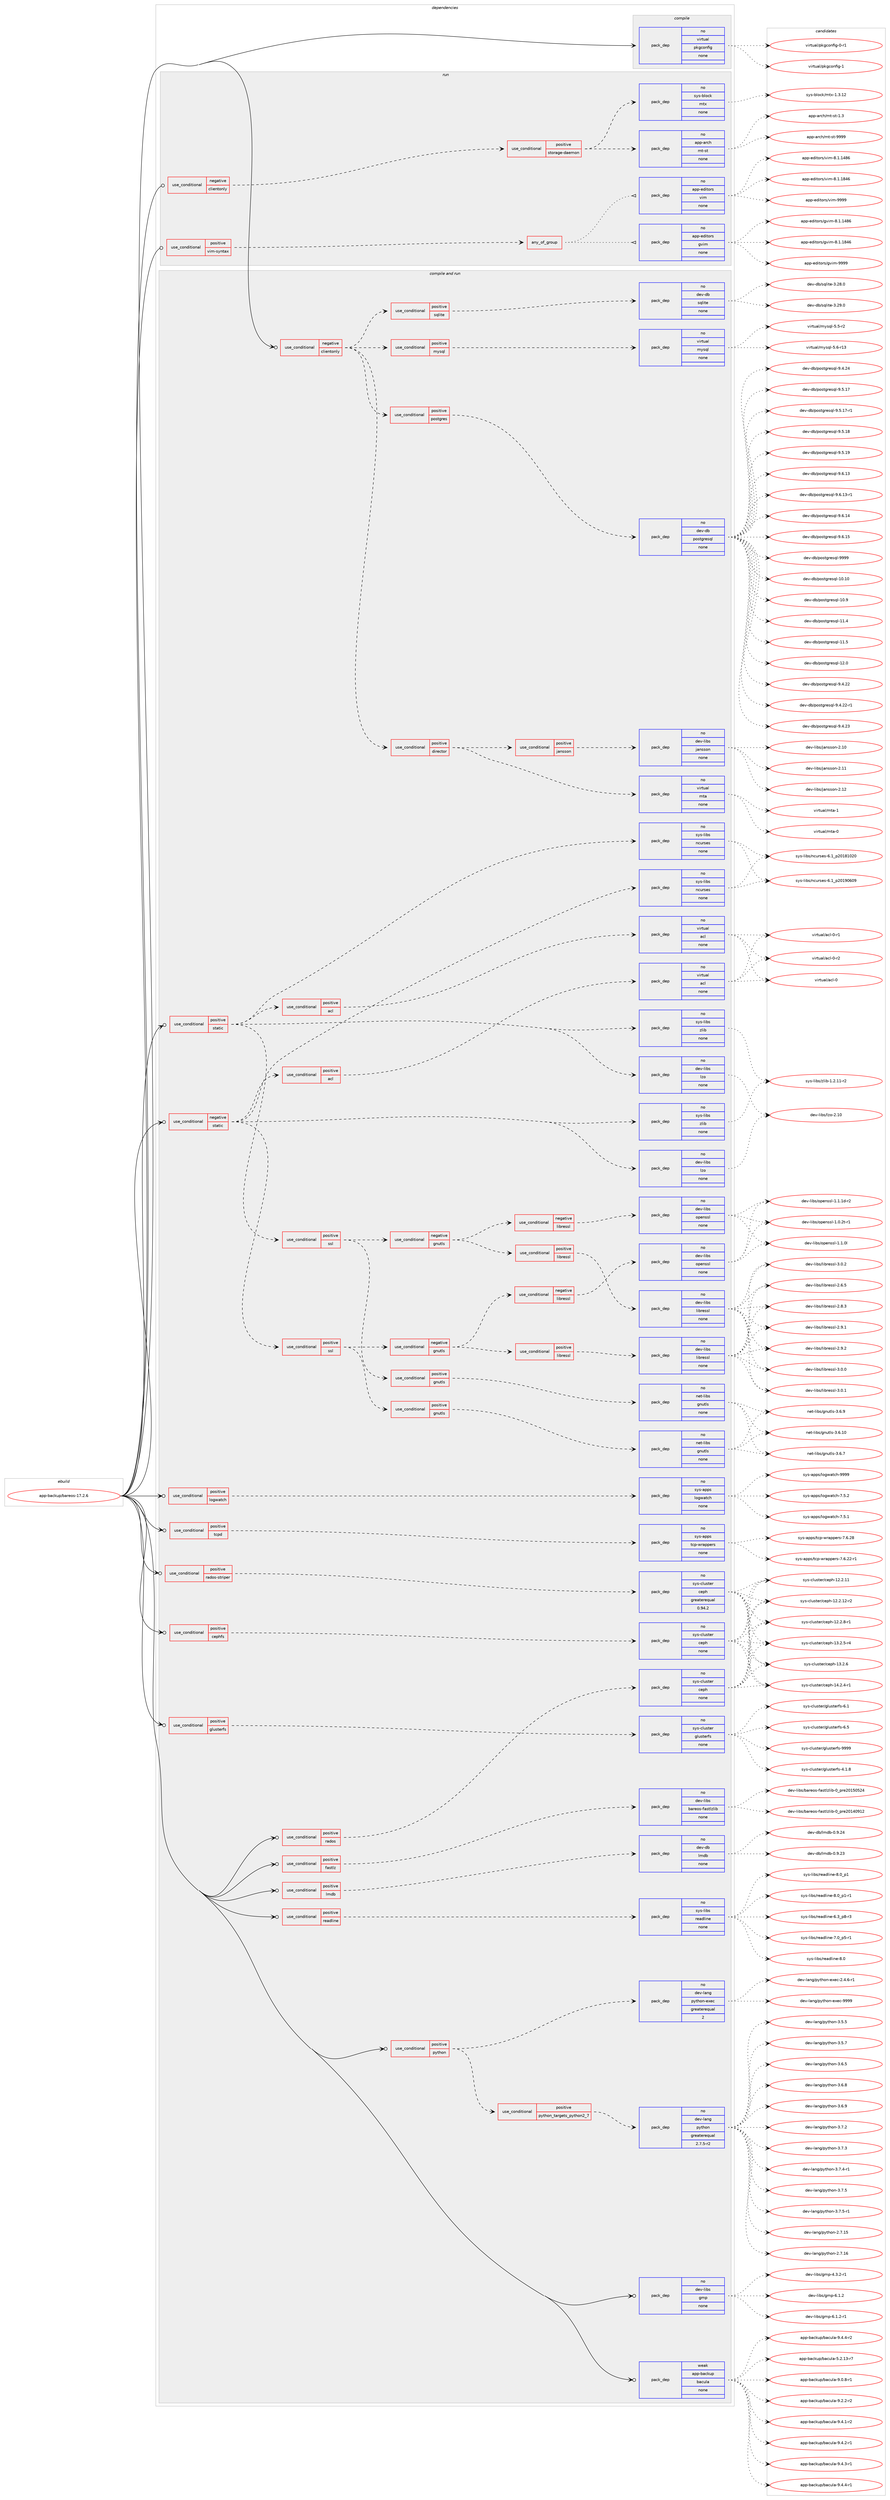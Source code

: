 digraph prolog {

# *************
# Graph options
# *************

newrank=true;
concentrate=true;
compound=true;
graph [rankdir=LR,fontname=Helvetica,fontsize=10,ranksep=1.5];#, ranksep=2.5, nodesep=0.2];
edge  [arrowhead=vee];
node  [fontname=Helvetica,fontsize=10];

# **********
# The ebuild
# **********

subgraph cluster_leftcol {
color=gray;
rank=same;
label=<<i>ebuild</i>>;
id [label="app-backup/bareos-17.2.6", color=red, width=4, href="../app-backup/bareos-17.2.6.svg"];
}

# ****************
# The dependencies
# ****************

subgraph cluster_midcol {
color=gray;
label=<<i>dependencies</i>>;
subgraph cluster_compile {
fillcolor="#eeeeee";
style=filled;
label=<<i>compile</i>>;
subgraph pack352432 {
dependency474202 [label=<<TABLE BORDER="0" CELLBORDER="1" CELLSPACING="0" CELLPADDING="4" WIDTH="220"><TR><TD ROWSPAN="6" CELLPADDING="30">pack_dep</TD></TR><TR><TD WIDTH="110">no</TD></TR><TR><TD>virtual</TD></TR><TR><TD>pkgconfig</TD></TR><TR><TD>none</TD></TR><TR><TD></TD></TR></TABLE>>, shape=none, color=blue];
}
id:e -> dependency474202:w [weight=20,style="solid",arrowhead="vee"];
}
subgraph cluster_compileandrun {
fillcolor="#eeeeee";
style=filled;
label=<<i>compile and run</i>>;
subgraph cond113150 {
dependency474203 [label=<<TABLE BORDER="0" CELLBORDER="1" CELLSPACING="0" CELLPADDING="4"><TR><TD ROWSPAN="3" CELLPADDING="10">use_conditional</TD></TR><TR><TD>negative</TD></TR><TR><TD>clientonly</TD></TR></TABLE>>, shape=none, color=red];
subgraph cond113151 {
dependency474204 [label=<<TABLE BORDER="0" CELLBORDER="1" CELLSPACING="0" CELLPADDING="4"><TR><TD ROWSPAN="3" CELLPADDING="10">use_conditional</TD></TR><TR><TD>positive</TD></TR><TR><TD>postgres</TD></TR></TABLE>>, shape=none, color=red];
subgraph pack352433 {
dependency474205 [label=<<TABLE BORDER="0" CELLBORDER="1" CELLSPACING="0" CELLPADDING="4" WIDTH="220"><TR><TD ROWSPAN="6" CELLPADDING="30">pack_dep</TD></TR><TR><TD WIDTH="110">no</TD></TR><TR><TD>dev-db</TD></TR><TR><TD>postgresql</TD></TR><TR><TD>none</TD></TR><TR><TD></TD></TR></TABLE>>, shape=none, color=blue];
}
dependency474204:e -> dependency474205:w [weight=20,style="dashed",arrowhead="vee"];
}
dependency474203:e -> dependency474204:w [weight=20,style="dashed",arrowhead="vee"];
subgraph cond113152 {
dependency474206 [label=<<TABLE BORDER="0" CELLBORDER="1" CELLSPACING="0" CELLPADDING="4"><TR><TD ROWSPAN="3" CELLPADDING="10">use_conditional</TD></TR><TR><TD>positive</TD></TR><TR><TD>mysql</TD></TR></TABLE>>, shape=none, color=red];
subgraph pack352434 {
dependency474207 [label=<<TABLE BORDER="0" CELLBORDER="1" CELLSPACING="0" CELLPADDING="4" WIDTH="220"><TR><TD ROWSPAN="6" CELLPADDING="30">pack_dep</TD></TR><TR><TD WIDTH="110">no</TD></TR><TR><TD>virtual</TD></TR><TR><TD>mysql</TD></TR><TR><TD>none</TD></TR><TR><TD></TD></TR></TABLE>>, shape=none, color=blue];
}
dependency474206:e -> dependency474207:w [weight=20,style="dashed",arrowhead="vee"];
}
dependency474203:e -> dependency474206:w [weight=20,style="dashed",arrowhead="vee"];
subgraph cond113153 {
dependency474208 [label=<<TABLE BORDER="0" CELLBORDER="1" CELLSPACING="0" CELLPADDING="4"><TR><TD ROWSPAN="3" CELLPADDING="10">use_conditional</TD></TR><TR><TD>positive</TD></TR><TR><TD>sqlite</TD></TR></TABLE>>, shape=none, color=red];
subgraph pack352435 {
dependency474209 [label=<<TABLE BORDER="0" CELLBORDER="1" CELLSPACING="0" CELLPADDING="4" WIDTH="220"><TR><TD ROWSPAN="6" CELLPADDING="30">pack_dep</TD></TR><TR><TD WIDTH="110">no</TD></TR><TR><TD>dev-db</TD></TR><TR><TD>sqlite</TD></TR><TR><TD>none</TD></TR><TR><TD></TD></TR></TABLE>>, shape=none, color=blue];
}
dependency474208:e -> dependency474209:w [weight=20,style="dashed",arrowhead="vee"];
}
dependency474203:e -> dependency474208:w [weight=20,style="dashed",arrowhead="vee"];
subgraph cond113154 {
dependency474210 [label=<<TABLE BORDER="0" CELLBORDER="1" CELLSPACING="0" CELLPADDING="4"><TR><TD ROWSPAN="3" CELLPADDING="10">use_conditional</TD></TR><TR><TD>positive</TD></TR><TR><TD>director</TD></TR></TABLE>>, shape=none, color=red];
subgraph pack352436 {
dependency474211 [label=<<TABLE BORDER="0" CELLBORDER="1" CELLSPACING="0" CELLPADDING="4" WIDTH="220"><TR><TD ROWSPAN="6" CELLPADDING="30">pack_dep</TD></TR><TR><TD WIDTH="110">no</TD></TR><TR><TD>virtual</TD></TR><TR><TD>mta</TD></TR><TR><TD>none</TD></TR><TR><TD></TD></TR></TABLE>>, shape=none, color=blue];
}
dependency474210:e -> dependency474211:w [weight=20,style="dashed",arrowhead="vee"];
subgraph cond113155 {
dependency474212 [label=<<TABLE BORDER="0" CELLBORDER="1" CELLSPACING="0" CELLPADDING="4"><TR><TD ROWSPAN="3" CELLPADDING="10">use_conditional</TD></TR><TR><TD>positive</TD></TR><TR><TD>jansson</TD></TR></TABLE>>, shape=none, color=red];
subgraph pack352437 {
dependency474213 [label=<<TABLE BORDER="0" CELLBORDER="1" CELLSPACING="0" CELLPADDING="4" WIDTH="220"><TR><TD ROWSPAN="6" CELLPADDING="30">pack_dep</TD></TR><TR><TD WIDTH="110">no</TD></TR><TR><TD>dev-libs</TD></TR><TR><TD>jansson</TD></TR><TR><TD>none</TD></TR><TR><TD></TD></TR></TABLE>>, shape=none, color=blue];
}
dependency474212:e -> dependency474213:w [weight=20,style="dashed",arrowhead="vee"];
}
dependency474210:e -> dependency474212:w [weight=20,style="dashed",arrowhead="vee"];
}
dependency474203:e -> dependency474210:w [weight=20,style="dashed",arrowhead="vee"];
}
id:e -> dependency474203:w [weight=20,style="solid",arrowhead="odotvee"];
subgraph cond113156 {
dependency474214 [label=<<TABLE BORDER="0" CELLBORDER="1" CELLSPACING="0" CELLPADDING="4"><TR><TD ROWSPAN="3" CELLPADDING="10">use_conditional</TD></TR><TR><TD>negative</TD></TR><TR><TD>static</TD></TR></TABLE>>, shape=none, color=red];
subgraph cond113157 {
dependency474215 [label=<<TABLE BORDER="0" CELLBORDER="1" CELLSPACING="0" CELLPADDING="4"><TR><TD ROWSPAN="3" CELLPADDING="10">use_conditional</TD></TR><TR><TD>positive</TD></TR><TR><TD>acl</TD></TR></TABLE>>, shape=none, color=red];
subgraph pack352438 {
dependency474216 [label=<<TABLE BORDER="0" CELLBORDER="1" CELLSPACING="0" CELLPADDING="4" WIDTH="220"><TR><TD ROWSPAN="6" CELLPADDING="30">pack_dep</TD></TR><TR><TD WIDTH="110">no</TD></TR><TR><TD>virtual</TD></TR><TR><TD>acl</TD></TR><TR><TD>none</TD></TR><TR><TD></TD></TR></TABLE>>, shape=none, color=blue];
}
dependency474215:e -> dependency474216:w [weight=20,style="dashed",arrowhead="vee"];
}
dependency474214:e -> dependency474215:w [weight=20,style="dashed",arrowhead="vee"];
subgraph pack352439 {
dependency474217 [label=<<TABLE BORDER="0" CELLBORDER="1" CELLSPACING="0" CELLPADDING="4" WIDTH="220"><TR><TD ROWSPAN="6" CELLPADDING="30">pack_dep</TD></TR><TR><TD WIDTH="110">no</TD></TR><TR><TD>dev-libs</TD></TR><TR><TD>lzo</TD></TR><TR><TD>none</TD></TR><TR><TD></TD></TR></TABLE>>, shape=none, color=blue];
}
dependency474214:e -> dependency474217:w [weight=20,style="dashed",arrowhead="vee"];
subgraph cond113158 {
dependency474218 [label=<<TABLE BORDER="0" CELLBORDER="1" CELLSPACING="0" CELLPADDING="4"><TR><TD ROWSPAN="3" CELLPADDING="10">use_conditional</TD></TR><TR><TD>positive</TD></TR><TR><TD>ssl</TD></TR></TABLE>>, shape=none, color=red];
subgraph cond113159 {
dependency474219 [label=<<TABLE BORDER="0" CELLBORDER="1" CELLSPACING="0" CELLPADDING="4"><TR><TD ROWSPAN="3" CELLPADDING="10">use_conditional</TD></TR><TR><TD>negative</TD></TR><TR><TD>gnutls</TD></TR></TABLE>>, shape=none, color=red];
subgraph cond113160 {
dependency474220 [label=<<TABLE BORDER="0" CELLBORDER="1" CELLSPACING="0" CELLPADDING="4"><TR><TD ROWSPAN="3" CELLPADDING="10">use_conditional</TD></TR><TR><TD>negative</TD></TR><TR><TD>libressl</TD></TR></TABLE>>, shape=none, color=red];
subgraph pack352440 {
dependency474221 [label=<<TABLE BORDER="0" CELLBORDER="1" CELLSPACING="0" CELLPADDING="4" WIDTH="220"><TR><TD ROWSPAN="6" CELLPADDING="30">pack_dep</TD></TR><TR><TD WIDTH="110">no</TD></TR><TR><TD>dev-libs</TD></TR><TR><TD>openssl</TD></TR><TR><TD>none</TD></TR><TR><TD></TD></TR></TABLE>>, shape=none, color=blue];
}
dependency474220:e -> dependency474221:w [weight=20,style="dashed",arrowhead="vee"];
}
dependency474219:e -> dependency474220:w [weight=20,style="dashed",arrowhead="vee"];
subgraph cond113161 {
dependency474222 [label=<<TABLE BORDER="0" CELLBORDER="1" CELLSPACING="0" CELLPADDING="4"><TR><TD ROWSPAN="3" CELLPADDING="10">use_conditional</TD></TR><TR><TD>positive</TD></TR><TR><TD>libressl</TD></TR></TABLE>>, shape=none, color=red];
subgraph pack352441 {
dependency474223 [label=<<TABLE BORDER="0" CELLBORDER="1" CELLSPACING="0" CELLPADDING="4" WIDTH="220"><TR><TD ROWSPAN="6" CELLPADDING="30">pack_dep</TD></TR><TR><TD WIDTH="110">no</TD></TR><TR><TD>dev-libs</TD></TR><TR><TD>libressl</TD></TR><TR><TD>none</TD></TR><TR><TD></TD></TR></TABLE>>, shape=none, color=blue];
}
dependency474222:e -> dependency474223:w [weight=20,style="dashed",arrowhead="vee"];
}
dependency474219:e -> dependency474222:w [weight=20,style="dashed",arrowhead="vee"];
}
dependency474218:e -> dependency474219:w [weight=20,style="dashed",arrowhead="vee"];
subgraph cond113162 {
dependency474224 [label=<<TABLE BORDER="0" CELLBORDER="1" CELLSPACING="0" CELLPADDING="4"><TR><TD ROWSPAN="3" CELLPADDING="10">use_conditional</TD></TR><TR><TD>positive</TD></TR><TR><TD>gnutls</TD></TR></TABLE>>, shape=none, color=red];
subgraph pack352442 {
dependency474225 [label=<<TABLE BORDER="0" CELLBORDER="1" CELLSPACING="0" CELLPADDING="4" WIDTH="220"><TR><TD ROWSPAN="6" CELLPADDING="30">pack_dep</TD></TR><TR><TD WIDTH="110">no</TD></TR><TR><TD>net-libs</TD></TR><TR><TD>gnutls</TD></TR><TR><TD>none</TD></TR><TR><TD></TD></TR></TABLE>>, shape=none, color=blue];
}
dependency474224:e -> dependency474225:w [weight=20,style="dashed",arrowhead="vee"];
}
dependency474218:e -> dependency474224:w [weight=20,style="dashed",arrowhead="vee"];
}
dependency474214:e -> dependency474218:w [weight=20,style="dashed",arrowhead="vee"];
subgraph pack352443 {
dependency474226 [label=<<TABLE BORDER="0" CELLBORDER="1" CELLSPACING="0" CELLPADDING="4" WIDTH="220"><TR><TD ROWSPAN="6" CELLPADDING="30">pack_dep</TD></TR><TR><TD WIDTH="110">no</TD></TR><TR><TD>sys-libs</TD></TR><TR><TD>ncurses</TD></TR><TR><TD>none</TD></TR><TR><TD></TD></TR></TABLE>>, shape=none, color=blue];
}
dependency474214:e -> dependency474226:w [weight=20,style="dashed",arrowhead="vee"];
subgraph pack352444 {
dependency474227 [label=<<TABLE BORDER="0" CELLBORDER="1" CELLSPACING="0" CELLPADDING="4" WIDTH="220"><TR><TD ROWSPAN="6" CELLPADDING="30">pack_dep</TD></TR><TR><TD WIDTH="110">no</TD></TR><TR><TD>sys-libs</TD></TR><TR><TD>zlib</TD></TR><TR><TD>none</TD></TR><TR><TD></TD></TR></TABLE>>, shape=none, color=blue];
}
dependency474214:e -> dependency474227:w [weight=20,style="dashed",arrowhead="vee"];
}
id:e -> dependency474214:w [weight=20,style="solid",arrowhead="odotvee"];
subgraph cond113163 {
dependency474228 [label=<<TABLE BORDER="0" CELLBORDER="1" CELLSPACING="0" CELLPADDING="4"><TR><TD ROWSPAN="3" CELLPADDING="10">use_conditional</TD></TR><TR><TD>positive</TD></TR><TR><TD>cephfs</TD></TR></TABLE>>, shape=none, color=red];
subgraph pack352445 {
dependency474229 [label=<<TABLE BORDER="0" CELLBORDER="1" CELLSPACING="0" CELLPADDING="4" WIDTH="220"><TR><TD ROWSPAN="6" CELLPADDING="30">pack_dep</TD></TR><TR><TD WIDTH="110">no</TD></TR><TR><TD>sys-cluster</TD></TR><TR><TD>ceph</TD></TR><TR><TD>none</TD></TR><TR><TD></TD></TR></TABLE>>, shape=none, color=blue];
}
dependency474228:e -> dependency474229:w [weight=20,style="dashed",arrowhead="vee"];
}
id:e -> dependency474228:w [weight=20,style="solid",arrowhead="odotvee"];
subgraph cond113164 {
dependency474230 [label=<<TABLE BORDER="0" CELLBORDER="1" CELLSPACING="0" CELLPADDING="4"><TR><TD ROWSPAN="3" CELLPADDING="10">use_conditional</TD></TR><TR><TD>positive</TD></TR><TR><TD>fastlz</TD></TR></TABLE>>, shape=none, color=red];
subgraph pack352446 {
dependency474231 [label=<<TABLE BORDER="0" CELLBORDER="1" CELLSPACING="0" CELLPADDING="4" WIDTH="220"><TR><TD ROWSPAN="6" CELLPADDING="30">pack_dep</TD></TR><TR><TD WIDTH="110">no</TD></TR><TR><TD>dev-libs</TD></TR><TR><TD>bareos-fastlzlib</TD></TR><TR><TD>none</TD></TR><TR><TD></TD></TR></TABLE>>, shape=none, color=blue];
}
dependency474230:e -> dependency474231:w [weight=20,style="dashed",arrowhead="vee"];
}
id:e -> dependency474230:w [weight=20,style="solid",arrowhead="odotvee"];
subgraph cond113165 {
dependency474232 [label=<<TABLE BORDER="0" CELLBORDER="1" CELLSPACING="0" CELLPADDING="4"><TR><TD ROWSPAN="3" CELLPADDING="10">use_conditional</TD></TR><TR><TD>positive</TD></TR><TR><TD>glusterfs</TD></TR></TABLE>>, shape=none, color=red];
subgraph pack352447 {
dependency474233 [label=<<TABLE BORDER="0" CELLBORDER="1" CELLSPACING="0" CELLPADDING="4" WIDTH="220"><TR><TD ROWSPAN="6" CELLPADDING="30">pack_dep</TD></TR><TR><TD WIDTH="110">no</TD></TR><TR><TD>sys-cluster</TD></TR><TR><TD>glusterfs</TD></TR><TR><TD>none</TD></TR><TR><TD></TD></TR></TABLE>>, shape=none, color=blue];
}
dependency474232:e -> dependency474233:w [weight=20,style="dashed",arrowhead="vee"];
}
id:e -> dependency474232:w [weight=20,style="solid",arrowhead="odotvee"];
subgraph cond113166 {
dependency474234 [label=<<TABLE BORDER="0" CELLBORDER="1" CELLSPACING="0" CELLPADDING="4"><TR><TD ROWSPAN="3" CELLPADDING="10">use_conditional</TD></TR><TR><TD>positive</TD></TR><TR><TD>lmdb</TD></TR></TABLE>>, shape=none, color=red];
subgraph pack352448 {
dependency474235 [label=<<TABLE BORDER="0" CELLBORDER="1" CELLSPACING="0" CELLPADDING="4" WIDTH="220"><TR><TD ROWSPAN="6" CELLPADDING="30">pack_dep</TD></TR><TR><TD WIDTH="110">no</TD></TR><TR><TD>dev-db</TD></TR><TR><TD>lmdb</TD></TR><TR><TD>none</TD></TR><TR><TD></TD></TR></TABLE>>, shape=none, color=blue];
}
dependency474234:e -> dependency474235:w [weight=20,style="dashed",arrowhead="vee"];
}
id:e -> dependency474234:w [weight=20,style="solid",arrowhead="odotvee"];
subgraph cond113167 {
dependency474236 [label=<<TABLE BORDER="0" CELLBORDER="1" CELLSPACING="0" CELLPADDING="4"><TR><TD ROWSPAN="3" CELLPADDING="10">use_conditional</TD></TR><TR><TD>positive</TD></TR><TR><TD>logwatch</TD></TR></TABLE>>, shape=none, color=red];
subgraph pack352449 {
dependency474237 [label=<<TABLE BORDER="0" CELLBORDER="1" CELLSPACING="0" CELLPADDING="4" WIDTH="220"><TR><TD ROWSPAN="6" CELLPADDING="30">pack_dep</TD></TR><TR><TD WIDTH="110">no</TD></TR><TR><TD>sys-apps</TD></TR><TR><TD>logwatch</TD></TR><TR><TD>none</TD></TR><TR><TD></TD></TR></TABLE>>, shape=none, color=blue];
}
dependency474236:e -> dependency474237:w [weight=20,style="dashed",arrowhead="vee"];
}
id:e -> dependency474236:w [weight=20,style="solid",arrowhead="odotvee"];
subgraph cond113168 {
dependency474238 [label=<<TABLE BORDER="0" CELLBORDER="1" CELLSPACING="0" CELLPADDING="4"><TR><TD ROWSPAN="3" CELLPADDING="10">use_conditional</TD></TR><TR><TD>positive</TD></TR><TR><TD>python</TD></TR></TABLE>>, shape=none, color=red];
subgraph cond113169 {
dependency474239 [label=<<TABLE BORDER="0" CELLBORDER="1" CELLSPACING="0" CELLPADDING="4"><TR><TD ROWSPAN="3" CELLPADDING="10">use_conditional</TD></TR><TR><TD>positive</TD></TR><TR><TD>python_targets_python2_7</TD></TR></TABLE>>, shape=none, color=red];
subgraph pack352450 {
dependency474240 [label=<<TABLE BORDER="0" CELLBORDER="1" CELLSPACING="0" CELLPADDING="4" WIDTH="220"><TR><TD ROWSPAN="6" CELLPADDING="30">pack_dep</TD></TR><TR><TD WIDTH="110">no</TD></TR><TR><TD>dev-lang</TD></TR><TR><TD>python</TD></TR><TR><TD>greaterequal</TD></TR><TR><TD>2.7.5-r2</TD></TR></TABLE>>, shape=none, color=blue];
}
dependency474239:e -> dependency474240:w [weight=20,style="dashed",arrowhead="vee"];
}
dependency474238:e -> dependency474239:w [weight=20,style="dashed",arrowhead="vee"];
subgraph pack352451 {
dependency474241 [label=<<TABLE BORDER="0" CELLBORDER="1" CELLSPACING="0" CELLPADDING="4" WIDTH="220"><TR><TD ROWSPAN="6" CELLPADDING="30">pack_dep</TD></TR><TR><TD WIDTH="110">no</TD></TR><TR><TD>dev-lang</TD></TR><TR><TD>python-exec</TD></TR><TR><TD>greaterequal</TD></TR><TR><TD>2</TD></TR></TABLE>>, shape=none, color=blue];
}
dependency474238:e -> dependency474241:w [weight=20,style="dashed",arrowhead="vee"];
}
id:e -> dependency474238:w [weight=20,style="solid",arrowhead="odotvee"];
subgraph cond113170 {
dependency474242 [label=<<TABLE BORDER="0" CELLBORDER="1" CELLSPACING="0" CELLPADDING="4"><TR><TD ROWSPAN="3" CELLPADDING="10">use_conditional</TD></TR><TR><TD>positive</TD></TR><TR><TD>rados</TD></TR></TABLE>>, shape=none, color=red];
subgraph pack352452 {
dependency474243 [label=<<TABLE BORDER="0" CELLBORDER="1" CELLSPACING="0" CELLPADDING="4" WIDTH="220"><TR><TD ROWSPAN="6" CELLPADDING="30">pack_dep</TD></TR><TR><TD WIDTH="110">no</TD></TR><TR><TD>sys-cluster</TD></TR><TR><TD>ceph</TD></TR><TR><TD>none</TD></TR><TR><TD></TD></TR></TABLE>>, shape=none, color=blue];
}
dependency474242:e -> dependency474243:w [weight=20,style="dashed",arrowhead="vee"];
}
id:e -> dependency474242:w [weight=20,style="solid",arrowhead="odotvee"];
subgraph cond113171 {
dependency474244 [label=<<TABLE BORDER="0" CELLBORDER="1" CELLSPACING="0" CELLPADDING="4"><TR><TD ROWSPAN="3" CELLPADDING="10">use_conditional</TD></TR><TR><TD>positive</TD></TR><TR><TD>rados-striper</TD></TR></TABLE>>, shape=none, color=red];
subgraph pack352453 {
dependency474245 [label=<<TABLE BORDER="0" CELLBORDER="1" CELLSPACING="0" CELLPADDING="4" WIDTH="220"><TR><TD ROWSPAN="6" CELLPADDING="30">pack_dep</TD></TR><TR><TD WIDTH="110">no</TD></TR><TR><TD>sys-cluster</TD></TR><TR><TD>ceph</TD></TR><TR><TD>greaterequal</TD></TR><TR><TD>0.94.2</TD></TR></TABLE>>, shape=none, color=blue];
}
dependency474244:e -> dependency474245:w [weight=20,style="dashed",arrowhead="vee"];
}
id:e -> dependency474244:w [weight=20,style="solid",arrowhead="odotvee"];
subgraph cond113172 {
dependency474246 [label=<<TABLE BORDER="0" CELLBORDER="1" CELLSPACING="0" CELLPADDING="4"><TR><TD ROWSPAN="3" CELLPADDING="10">use_conditional</TD></TR><TR><TD>positive</TD></TR><TR><TD>readline</TD></TR></TABLE>>, shape=none, color=red];
subgraph pack352454 {
dependency474247 [label=<<TABLE BORDER="0" CELLBORDER="1" CELLSPACING="0" CELLPADDING="4" WIDTH="220"><TR><TD ROWSPAN="6" CELLPADDING="30">pack_dep</TD></TR><TR><TD WIDTH="110">no</TD></TR><TR><TD>sys-libs</TD></TR><TR><TD>readline</TD></TR><TR><TD>none</TD></TR><TR><TD></TD></TR></TABLE>>, shape=none, color=blue];
}
dependency474246:e -> dependency474247:w [weight=20,style="dashed",arrowhead="vee"];
}
id:e -> dependency474246:w [weight=20,style="solid",arrowhead="odotvee"];
subgraph cond113173 {
dependency474248 [label=<<TABLE BORDER="0" CELLBORDER="1" CELLSPACING="0" CELLPADDING="4"><TR><TD ROWSPAN="3" CELLPADDING="10">use_conditional</TD></TR><TR><TD>positive</TD></TR><TR><TD>static</TD></TR></TABLE>>, shape=none, color=red];
subgraph cond113174 {
dependency474249 [label=<<TABLE BORDER="0" CELLBORDER="1" CELLSPACING="0" CELLPADDING="4"><TR><TD ROWSPAN="3" CELLPADDING="10">use_conditional</TD></TR><TR><TD>positive</TD></TR><TR><TD>acl</TD></TR></TABLE>>, shape=none, color=red];
subgraph pack352455 {
dependency474250 [label=<<TABLE BORDER="0" CELLBORDER="1" CELLSPACING="0" CELLPADDING="4" WIDTH="220"><TR><TD ROWSPAN="6" CELLPADDING="30">pack_dep</TD></TR><TR><TD WIDTH="110">no</TD></TR><TR><TD>virtual</TD></TR><TR><TD>acl</TD></TR><TR><TD>none</TD></TR><TR><TD></TD></TR></TABLE>>, shape=none, color=blue];
}
dependency474249:e -> dependency474250:w [weight=20,style="dashed",arrowhead="vee"];
}
dependency474248:e -> dependency474249:w [weight=20,style="dashed",arrowhead="vee"];
subgraph pack352456 {
dependency474251 [label=<<TABLE BORDER="0" CELLBORDER="1" CELLSPACING="0" CELLPADDING="4" WIDTH="220"><TR><TD ROWSPAN="6" CELLPADDING="30">pack_dep</TD></TR><TR><TD WIDTH="110">no</TD></TR><TR><TD>sys-libs</TD></TR><TR><TD>zlib</TD></TR><TR><TD>none</TD></TR><TR><TD></TD></TR></TABLE>>, shape=none, color=blue];
}
dependency474248:e -> dependency474251:w [weight=20,style="dashed",arrowhead="vee"];
subgraph pack352457 {
dependency474252 [label=<<TABLE BORDER="0" CELLBORDER="1" CELLSPACING="0" CELLPADDING="4" WIDTH="220"><TR><TD ROWSPAN="6" CELLPADDING="30">pack_dep</TD></TR><TR><TD WIDTH="110">no</TD></TR><TR><TD>dev-libs</TD></TR><TR><TD>lzo</TD></TR><TR><TD>none</TD></TR><TR><TD></TD></TR></TABLE>>, shape=none, color=blue];
}
dependency474248:e -> dependency474252:w [weight=20,style="dashed",arrowhead="vee"];
subgraph pack352458 {
dependency474253 [label=<<TABLE BORDER="0" CELLBORDER="1" CELLSPACING="0" CELLPADDING="4" WIDTH="220"><TR><TD ROWSPAN="6" CELLPADDING="30">pack_dep</TD></TR><TR><TD WIDTH="110">no</TD></TR><TR><TD>sys-libs</TD></TR><TR><TD>ncurses</TD></TR><TR><TD>none</TD></TR><TR><TD></TD></TR></TABLE>>, shape=none, color=blue];
}
dependency474248:e -> dependency474253:w [weight=20,style="dashed",arrowhead="vee"];
subgraph cond113175 {
dependency474254 [label=<<TABLE BORDER="0" CELLBORDER="1" CELLSPACING="0" CELLPADDING="4"><TR><TD ROWSPAN="3" CELLPADDING="10">use_conditional</TD></TR><TR><TD>positive</TD></TR><TR><TD>ssl</TD></TR></TABLE>>, shape=none, color=red];
subgraph cond113176 {
dependency474255 [label=<<TABLE BORDER="0" CELLBORDER="1" CELLSPACING="0" CELLPADDING="4"><TR><TD ROWSPAN="3" CELLPADDING="10">use_conditional</TD></TR><TR><TD>negative</TD></TR><TR><TD>gnutls</TD></TR></TABLE>>, shape=none, color=red];
subgraph cond113177 {
dependency474256 [label=<<TABLE BORDER="0" CELLBORDER="1" CELLSPACING="0" CELLPADDING="4"><TR><TD ROWSPAN="3" CELLPADDING="10">use_conditional</TD></TR><TR><TD>negative</TD></TR><TR><TD>libressl</TD></TR></TABLE>>, shape=none, color=red];
subgraph pack352459 {
dependency474257 [label=<<TABLE BORDER="0" CELLBORDER="1" CELLSPACING="0" CELLPADDING="4" WIDTH="220"><TR><TD ROWSPAN="6" CELLPADDING="30">pack_dep</TD></TR><TR><TD WIDTH="110">no</TD></TR><TR><TD>dev-libs</TD></TR><TR><TD>openssl</TD></TR><TR><TD>none</TD></TR><TR><TD></TD></TR></TABLE>>, shape=none, color=blue];
}
dependency474256:e -> dependency474257:w [weight=20,style="dashed",arrowhead="vee"];
}
dependency474255:e -> dependency474256:w [weight=20,style="dashed",arrowhead="vee"];
subgraph cond113178 {
dependency474258 [label=<<TABLE BORDER="0" CELLBORDER="1" CELLSPACING="0" CELLPADDING="4"><TR><TD ROWSPAN="3" CELLPADDING="10">use_conditional</TD></TR><TR><TD>positive</TD></TR><TR><TD>libressl</TD></TR></TABLE>>, shape=none, color=red];
subgraph pack352460 {
dependency474259 [label=<<TABLE BORDER="0" CELLBORDER="1" CELLSPACING="0" CELLPADDING="4" WIDTH="220"><TR><TD ROWSPAN="6" CELLPADDING="30">pack_dep</TD></TR><TR><TD WIDTH="110">no</TD></TR><TR><TD>dev-libs</TD></TR><TR><TD>libressl</TD></TR><TR><TD>none</TD></TR><TR><TD></TD></TR></TABLE>>, shape=none, color=blue];
}
dependency474258:e -> dependency474259:w [weight=20,style="dashed",arrowhead="vee"];
}
dependency474255:e -> dependency474258:w [weight=20,style="dashed",arrowhead="vee"];
}
dependency474254:e -> dependency474255:w [weight=20,style="dashed",arrowhead="vee"];
subgraph cond113179 {
dependency474260 [label=<<TABLE BORDER="0" CELLBORDER="1" CELLSPACING="0" CELLPADDING="4"><TR><TD ROWSPAN="3" CELLPADDING="10">use_conditional</TD></TR><TR><TD>positive</TD></TR><TR><TD>gnutls</TD></TR></TABLE>>, shape=none, color=red];
subgraph pack352461 {
dependency474261 [label=<<TABLE BORDER="0" CELLBORDER="1" CELLSPACING="0" CELLPADDING="4" WIDTH="220"><TR><TD ROWSPAN="6" CELLPADDING="30">pack_dep</TD></TR><TR><TD WIDTH="110">no</TD></TR><TR><TD>net-libs</TD></TR><TR><TD>gnutls</TD></TR><TR><TD>none</TD></TR><TR><TD></TD></TR></TABLE>>, shape=none, color=blue];
}
dependency474260:e -> dependency474261:w [weight=20,style="dashed",arrowhead="vee"];
}
dependency474254:e -> dependency474260:w [weight=20,style="dashed",arrowhead="vee"];
}
dependency474248:e -> dependency474254:w [weight=20,style="dashed",arrowhead="vee"];
}
id:e -> dependency474248:w [weight=20,style="solid",arrowhead="odotvee"];
subgraph cond113180 {
dependency474262 [label=<<TABLE BORDER="0" CELLBORDER="1" CELLSPACING="0" CELLPADDING="4"><TR><TD ROWSPAN="3" CELLPADDING="10">use_conditional</TD></TR><TR><TD>positive</TD></TR><TR><TD>tcpd</TD></TR></TABLE>>, shape=none, color=red];
subgraph pack352462 {
dependency474263 [label=<<TABLE BORDER="0" CELLBORDER="1" CELLSPACING="0" CELLPADDING="4" WIDTH="220"><TR><TD ROWSPAN="6" CELLPADDING="30">pack_dep</TD></TR><TR><TD WIDTH="110">no</TD></TR><TR><TD>sys-apps</TD></TR><TR><TD>tcp-wrappers</TD></TR><TR><TD>none</TD></TR><TR><TD></TD></TR></TABLE>>, shape=none, color=blue];
}
dependency474262:e -> dependency474263:w [weight=20,style="dashed",arrowhead="vee"];
}
id:e -> dependency474262:w [weight=20,style="solid",arrowhead="odotvee"];
subgraph pack352463 {
dependency474264 [label=<<TABLE BORDER="0" CELLBORDER="1" CELLSPACING="0" CELLPADDING="4" WIDTH="220"><TR><TD ROWSPAN="6" CELLPADDING="30">pack_dep</TD></TR><TR><TD WIDTH="110">no</TD></TR><TR><TD>dev-libs</TD></TR><TR><TD>gmp</TD></TR><TR><TD>none</TD></TR><TR><TD></TD></TR></TABLE>>, shape=none, color=blue];
}
id:e -> dependency474264:w [weight=20,style="solid",arrowhead="odotvee"];
subgraph pack352464 {
dependency474265 [label=<<TABLE BORDER="0" CELLBORDER="1" CELLSPACING="0" CELLPADDING="4" WIDTH="220"><TR><TD ROWSPAN="6" CELLPADDING="30">pack_dep</TD></TR><TR><TD WIDTH="110">weak</TD></TR><TR><TD>app-backup</TD></TR><TR><TD>bacula</TD></TR><TR><TD>none</TD></TR><TR><TD></TD></TR></TABLE>>, shape=none, color=blue];
}
id:e -> dependency474265:w [weight=20,style="solid",arrowhead="odotvee"];
}
subgraph cluster_run {
fillcolor="#eeeeee";
style=filled;
label=<<i>run</i>>;
subgraph cond113181 {
dependency474266 [label=<<TABLE BORDER="0" CELLBORDER="1" CELLSPACING="0" CELLPADDING="4"><TR><TD ROWSPAN="3" CELLPADDING="10">use_conditional</TD></TR><TR><TD>negative</TD></TR><TR><TD>clientonly</TD></TR></TABLE>>, shape=none, color=red];
subgraph cond113182 {
dependency474267 [label=<<TABLE BORDER="0" CELLBORDER="1" CELLSPACING="0" CELLPADDING="4"><TR><TD ROWSPAN="3" CELLPADDING="10">use_conditional</TD></TR><TR><TD>positive</TD></TR><TR><TD>storage-daemon</TD></TR></TABLE>>, shape=none, color=red];
subgraph pack352465 {
dependency474268 [label=<<TABLE BORDER="0" CELLBORDER="1" CELLSPACING="0" CELLPADDING="4" WIDTH="220"><TR><TD ROWSPAN="6" CELLPADDING="30">pack_dep</TD></TR><TR><TD WIDTH="110">no</TD></TR><TR><TD>sys-block</TD></TR><TR><TD>mtx</TD></TR><TR><TD>none</TD></TR><TR><TD></TD></TR></TABLE>>, shape=none, color=blue];
}
dependency474267:e -> dependency474268:w [weight=20,style="dashed",arrowhead="vee"];
subgraph pack352466 {
dependency474269 [label=<<TABLE BORDER="0" CELLBORDER="1" CELLSPACING="0" CELLPADDING="4" WIDTH="220"><TR><TD ROWSPAN="6" CELLPADDING="30">pack_dep</TD></TR><TR><TD WIDTH="110">no</TD></TR><TR><TD>app-arch</TD></TR><TR><TD>mt-st</TD></TR><TR><TD>none</TD></TR><TR><TD></TD></TR></TABLE>>, shape=none, color=blue];
}
dependency474267:e -> dependency474269:w [weight=20,style="dashed",arrowhead="vee"];
}
dependency474266:e -> dependency474267:w [weight=20,style="dashed",arrowhead="vee"];
}
id:e -> dependency474266:w [weight=20,style="solid",arrowhead="odot"];
subgraph cond113183 {
dependency474270 [label=<<TABLE BORDER="0" CELLBORDER="1" CELLSPACING="0" CELLPADDING="4"><TR><TD ROWSPAN="3" CELLPADDING="10">use_conditional</TD></TR><TR><TD>positive</TD></TR><TR><TD>vim-syntax</TD></TR></TABLE>>, shape=none, color=red];
subgraph any8319 {
dependency474271 [label=<<TABLE BORDER="0" CELLBORDER="1" CELLSPACING="0" CELLPADDING="4"><TR><TD CELLPADDING="10">any_of_group</TD></TR></TABLE>>, shape=none, color=red];subgraph pack352467 {
dependency474272 [label=<<TABLE BORDER="0" CELLBORDER="1" CELLSPACING="0" CELLPADDING="4" WIDTH="220"><TR><TD ROWSPAN="6" CELLPADDING="30">pack_dep</TD></TR><TR><TD WIDTH="110">no</TD></TR><TR><TD>app-editors</TD></TR><TR><TD>vim</TD></TR><TR><TD>none</TD></TR><TR><TD></TD></TR></TABLE>>, shape=none, color=blue];
}
dependency474271:e -> dependency474272:w [weight=20,style="dotted",arrowhead="oinv"];
subgraph pack352468 {
dependency474273 [label=<<TABLE BORDER="0" CELLBORDER="1" CELLSPACING="0" CELLPADDING="4" WIDTH="220"><TR><TD ROWSPAN="6" CELLPADDING="30">pack_dep</TD></TR><TR><TD WIDTH="110">no</TD></TR><TR><TD>app-editors</TD></TR><TR><TD>gvim</TD></TR><TR><TD>none</TD></TR><TR><TD></TD></TR></TABLE>>, shape=none, color=blue];
}
dependency474271:e -> dependency474273:w [weight=20,style="dotted",arrowhead="oinv"];
}
dependency474270:e -> dependency474271:w [weight=20,style="dashed",arrowhead="vee"];
}
id:e -> dependency474270:w [weight=20,style="solid",arrowhead="odot"];
}
}

# **************
# The candidates
# **************

subgraph cluster_choices {
rank=same;
color=gray;
label=<<i>candidates</i>>;

subgraph choice352432 {
color=black;
nodesep=1;
choice11810511411611797108471121071039911111010210510345484511449 [label="virtual/pkgconfig-0-r1", color=red, width=4,href="../virtual/pkgconfig-0-r1.svg"];
choice1181051141161179710847112107103991111101021051034549 [label="virtual/pkgconfig-1", color=red, width=4,href="../virtual/pkgconfig-1.svg"];
dependency474202:e -> choice11810511411611797108471121071039911111010210510345484511449:w [style=dotted,weight="100"];
dependency474202:e -> choice1181051141161179710847112107103991111101021051034549:w [style=dotted,weight="100"];
}
subgraph choice352433 {
color=black;
nodesep=1;
choice100101118451009847112111115116103114101115113108454948464948 [label="dev-db/postgresql-10.10", color=red, width=4,href="../dev-db/postgresql-10.10.svg"];
choice1001011184510098471121111151161031141011151131084549484657 [label="dev-db/postgresql-10.9", color=red, width=4,href="../dev-db/postgresql-10.9.svg"];
choice1001011184510098471121111151161031141011151131084549494652 [label="dev-db/postgresql-11.4", color=red, width=4,href="../dev-db/postgresql-11.4.svg"];
choice1001011184510098471121111151161031141011151131084549494653 [label="dev-db/postgresql-11.5", color=red, width=4,href="../dev-db/postgresql-11.5.svg"];
choice1001011184510098471121111151161031141011151131084549504648 [label="dev-db/postgresql-12.0", color=red, width=4,href="../dev-db/postgresql-12.0.svg"];
choice10010111845100984711211111511610311410111511310845574652465050 [label="dev-db/postgresql-9.4.22", color=red, width=4,href="../dev-db/postgresql-9.4.22.svg"];
choice100101118451009847112111115116103114101115113108455746524650504511449 [label="dev-db/postgresql-9.4.22-r1", color=red, width=4,href="../dev-db/postgresql-9.4.22-r1.svg"];
choice10010111845100984711211111511610311410111511310845574652465051 [label="dev-db/postgresql-9.4.23", color=red, width=4,href="../dev-db/postgresql-9.4.23.svg"];
choice10010111845100984711211111511610311410111511310845574652465052 [label="dev-db/postgresql-9.4.24", color=red, width=4,href="../dev-db/postgresql-9.4.24.svg"];
choice10010111845100984711211111511610311410111511310845574653464955 [label="dev-db/postgresql-9.5.17", color=red, width=4,href="../dev-db/postgresql-9.5.17.svg"];
choice100101118451009847112111115116103114101115113108455746534649554511449 [label="dev-db/postgresql-9.5.17-r1", color=red, width=4,href="../dev-db/postgresql-9.5.17-r1.svg"];
choice10010111845100984711211111511610311410111511310845574653464956 [label="dev-db/postgresql-9.5.18", color=red, width=4,href="../dev-db/postgresql-9.5.18.svg"];
choice10010111845100984711211111511610311410111511310845574653464957 [label="dev-db/postgresql-9.5.19", color=red, width=4,href="../dev-db/postgresql-9.5.19.svg"];
choice10010111845100984711211111511610311410111511310845574654464951 [label="dev-db/postgresql-9.6.13", color=red, width=4,href="../dev-db/postgresql-9.6.13.svg"];
choice100101118451009847112111115116103114101115113108455746544649514511449 [label="dev-db/postgresql-9.6.13-r1", color=red, width=4,href="../dev-db/postgresql-9.6.13-r1.svg"];
choice10010111845100984711211111511610311410111511310845574654464952 [label="dev-db/postgresql-9.6.14", color=red, width=4,href="../dev-db/postgresql-9.6.14.svg"];
choice10010111845100984711211111511610311410111511310845574654464953 [label="dev-db/postgresql-9.6.15", color=red, width=4,href="../dev-db/postgresql-9.6.15.svg"];
choice1001011184510098471121111151161031141011151131084557575757 [label="dev-db/postgresql-9999", color=red, width=4,href="../dev-db/postgresql-9999.svg"];
dependency474205:e -> choice100101118451009847112111115116103114101115113108454948464948:w [style=dotted,weight="100"];
dependency474205:e -> choice1001011184510098471121111151161031141011151131084549484657:w [style=dotted,weight="100"];
dependency474205:e -> choice1001011184510098471121111151161031141011151131084549494652:w [style=dotted,weight="100"];
dependency474205:e -> choice1001011184510098471121111151161031141011151131084549494653:w [style=dotted,weight="100"];
dependency474205:e -> choice1001011184510098471121111151161031141011151131084549504648:w [style=dotted,weight="100"];
dependency474205:e -> choice10010111845100984711211111511610311410111511310845574652465050:w [style=dotted,weight="100"];
dependency474205:e -> choice100101118451009847112111115116103114101115113108455746524650504511449:w [style=dotted,weight="100"];
dependency474205:e -> choice10010111845100984711211111511610311410111511310845574652465051:w [style=dotted,weight="100"];
dependency474205:e -> choice10010111845100984711211111511610311410111511310845574652465052:w [style=dotted,weight="100"];
dependency474205:e -> choice10010111845100984711211111511610311410111511310845574653464955:w [style=dotted,weight="100"];
dependency474205:e -> choice100101118451009847112111115116103114101115113108455746534649554511449:w [style=dotted,weight="100"];
dependency474205:e -> choice10010111845100984711211111511610311410111511310845574653464956:w [style=dotted,weight="100"];
dependency474205:e -> choice10010111845100984711211111511610311410111511310845574653464957:w [style=dotted,weight="100"];
dependency474205:e -> choice10010111845100984711211111511610311410111511310845574654464951:w [style=dotted,weight="100"];
dependency474205:e -> choice100101118451009847112111115116103114101115113108455746544649514511449:w [style=dotted,weight="100"];
dependency474205:e -> choice10010111845100984711211111511610311410111511310845574654464952:w [style=dotted,weight="100"];
dependency474205:e -> choice10010111845100984711211111511610311410111511310845574654464953:w [style=dotted,weight="100"];
dependency474205:e -> choice1001011184510098471121111151161031141011151131084557575757:w [style=dotted,weight="100"];
}
subgraph choice352434 {
color=black;
nodesep=1;
choice1181051141161179710847109121115113108455346534511450 [label="virtual/mysql-5.5-r2", color=red, width=4,href="../virtual/mysql-5.5-r2.svg"];
choice118105114116117971084710912111511310845534654451144951 [label="virtual/mysql-5.6-r13", color=red, width=4,href="../virtual/mysql-5.6-r13.svg"];
dependency474207:e -> choice1181051141161179710847109121115113108455346534511450:w [style=dotted,weight="100"];
dependency474207:e -> choice118105114116117971084710912111511310845534654451144951:w [style=dotted,weight="100"];
}
subgraph choice352435 {
color=black;
nodesep=1;
choice10010111845100984711511310810511610145514650564648 [label="dev-db/sqlite-3.28.0", color=red, width=4,href="../dev-db/sqlite-3.28.0.svg"];
choice10010111845100984711511310810511610145514650574648 [label="dev-db/sqlite-3.29.0", color=red, width=4,href="../dev-db/sqlite-3.29.0.svg"];
dependency474209:e -> choice10010111845100984711511310810511610145514650564648:w [style=dotted,weight="100"];
dependency474209:e -> choice10010111845100984711511310810511610145514650574648:w [style=dotted,weight="100"];
}
subgraph choice352436 {
color=black;
nodesep=1;
choice1181051141161179710847109116974548 [label="virtual/mta-0", color=red, width=4,href="../virtual/mta-0.svg"];
choice1181051141161179710847109116974549 [label="virtual/mta-1", color=red, width=4,href="../virtual/mta-1.svg"];
dependency474211:e -> choice1181051141161179710847109116974548:w [style=dotted,weight="100"];
dependency474211:e -> choice1181051141161179710847109116974549:w [style=dotted,weight="100"];
}
subgraph choice352437 {
color=black;
nodesep=1;
choice100101118451081059811547106971101151151111104550464948 [label="dev-libs/jansson-2.10", color=red, width=4,href="../dev-libs/jansson-2.10.svg"];
choice100101118451081059811547106971101151151111104550464949 [label="dev-libs/jansson-2.11", color=red, width=4,href="../dev-libs/jansson-2.11.svg"];
choice100101118451081059811547106971101151151111104550464950 [label="dev-libs/jansson-2.12", color=red, width=4,href="../dev-libs/jansson-2.12.svg"];
dependency474213:e -> choice100101118451081059811547106971101151151111104550464948:w [style=dotted,weight="100"];
dependency474213:e -> choice100101118451081059811547106971101151151111104550464949:w [style=dotted,weight="100"];
dependency474213:e -> choice100101118451081059811547106971101151151111104550464950:w [style=dotted,weight="100"];
}
subgraph choice352438 {
color=black;
nodesep=1;
choice118105114116117971084797991084548 [label="virtual/acl-0", color=red, width=4,href="../virtual/acl-0.svg"];
choice1181051141161179710847979910845484511449 [label="virtual/acl-0-r1", color=red, width=4,href="../virtual/acl-0-r1.svg"];
choice1181051141161179710847979910845484511450 [label="virtual/acl-0-r2", color=red, width=4,href="../virtual/acl-0-r2.svg"];
dependency474216:e -> choice118105114116117971084797991084548:w [style=dotted,weight="100"];
dependency474216:e -> choice1181051141161179710847979910845484511449:w [style=dotted,weight="100"];
dependency474216:e -> choice1181051141161179710847979910845484511450:w [style=dotted,weight="100"];
}
subgraph choice352439 {
color=black;
nodesep=1;
choice1001011184510810598115471081221114550464948 [label="dev-libs/lzo-2.10", color=red, width=4,href="../dev-libs/lzo-2.10.svg"];
dependency474217:e -> choice1001011184510810598115471081221114550464948:w [style=dotted,weight="100"];
}
subgraph choice352440 {
color=black;
nodesep=1;
choice1001011184510810598115471111121011101151151084549464846501164511449 [label="dev-libs/openssl-1.0.2t-r1", color=red, width=4,href="../dev-libs/openssl-1.0.2t-r1.svg"];
choice100101118451081059811547111112101110115115108454946494648108 [label="dev-libs/openssl-1.1.0l", color=red, width=4,href="../dev-libs/openssl-1.1.0l.svg"];
choice1001011184510810598115471111121011101151151084549464946491004511450 [label="dev-libs/openssl-1.1.1d-r2", color=red, width=4,href="../dev-libs/openssl-1.1.1d-r2.svg"];
dependency474221:e -> choice1001011184510810598115471111121011101151151084549464846501164511449:w [style=dotted,weight="100"];
dependency474221:e -> choice100101118451081059811547111112101110115115108454946494648108:w [style=dotted,weight="100"];
dependency474221:e -> choice1001011184510810598115471111121011101151151084549464946491004511450:w [style=dotted,weight="100"];
}
subgraph choice352441 {
color=black;
nodesep=1;
choice10010111845108105981154710810598114101115115108455046544653 [label="dev-libs/libressl-2.6.5", color=red, width=4,href="../dev-libs/libressl-2.6.5.svg"];
choice10010111845108105981154710810598114101115115108455046564651 [label="dev-libs/libressl-2.8.3", color=red, width=4,href="../dev-libs/libressl-2.8.3.svg"];
choice10010111845108105981154710810598114101115115108455046574649 [label="dev-libs/libressl-2.9.1", color=red, width=4,href="../dev-libs/libressl-2.9.1.svg"];
choice10010111845108105981154710810598114101115115108455046574650 [label="dev-libs/libressl-2.9.2", color=red, width=4,href="../dev-libs/libressl-2.9.2.svg"];
choice10010111845108105981154710810598114101115115108455146484648 [label="dev-libs/libressl-3.0.0", color=red, width=4,href="../dev-libs/libressl-3.0.0.svg"];
choice10010111845108105981154710810598114101115115108455146484649 [label="dev-libs/libressl-3.0.1", color=red, width=4,href="../dev-libs/libressl-3.0.1.svg"];
choice10010111845108105981154710810598114101115115108455146484650 [label="dev-libs/libressl-3.0.2", color=red, width=4,href="../dev-libs/libressl-3.0.2.svg"];
dependency474223:e -> choice10010111845108105981154710810598114101115115108455046544653:w [style=dotted,weight="100"];
dependency474223:e -> choice10010111845108105981154710810598114101115115108455046564651:w [style=dotted,weight="100"];
dependency474223:e -> choice10010111845108105981154710810598114101115115108455046574649:w [style=dotted,weight="100"];
dependency474223:e -> choice10010111845108105981154710810598114101115115108455046574650:w [style=dotted,weight="100"];
dependency474223:e -> choice10010111845108105981154710810598114101115115108455146484648:w [style=dotted,weight="100"];
dependency474223:e -> choice10010111845108105981154710810598114101115115108455146484649:w [style=dotted,weight="100"];
dependency474223:e -> choice10010111845108105981154710810598114101115115108455146484650:w [style=dotted,weight="100"];
}
subgraph choice352442 {
color=black;
nodesep=1;
choice11010111645108105981154710311011711610811545514654464948 [label="net-libs/gnutls-3.6.10", color=red, width=4,href="../net-libs/gnutls-3.6.10.svg"];
choice110101116451081059811547103110117116108115455146544655 [label="net-libs/gnutls-3.6.7", color=red, width=4,href="../net-libs/gnutls-3.6.7.svg"];
choice110101116451081059811547103110117116108115455146544657 [label="net-libs/gnutls-3.6.9", color=red, width=4,href="../net-libs/gnutls-3.6.9.svg"];
dependency474225:e -> choice11010111645108105981154710311011711610811545514654464948:w [style=dotted,weight="100"];
dependency474225:e -> choice110101116451081059811547103110117116108115455146544655:w [style=dotted,weight="100"];
dependency474225:e -> choice110101116451081059811547103110117116108115455146544657:w [style=dotted,weight="100"];
}
subgraph choice352443 {
color=black;
nodesep=1;
choice1151211154510810598115471109911711411510111545544649951125048495649485048 [label="sys-libs/ncurses-6.1_p20181020", color=red, width=4,href="../sys-libs/ncurses-6.1_p20181020.svg"];
choice1151211154510810598115471109911711411510111545544649951125048495748544857 [label="sys-libs/ncurses-6.1_p20190609", color=red, width=4,href="../sys-libs/ncurses-6.1_p20190609.svg"];
dependency474226:e -> choice1151211154510810598115471109911711411510111545544649951125048495649485048:w [style=dotted,weight="100"];
dependency474226:e -> choice1151211154510810598115471109911711411510111545544649951125048495748544857:w [style=dotted,weight="100"];
}
subgraph choice352444 {
color=black;
nodesep=1;
choice11512111545108105981154712210810598454946504649494511450 [label="sys-libs/zlib-1.2.11-r2", color=red, width=4,href="../sys-libs/zlib-1.2.11-r2.svg"];
dependency474227:e -> choice11512111545108105981154712210810598454946504649494511450:w [style=dotted,weight="100"];
}
subgraph choice352445 {
color=black;
nodesep=1;
choice115121115459910811711511610111447991011121044549504650464949 [label="sys-cluster/ceph-12.2.11", color=red, width=4,href="../sys-cluster/ceph-12.2.11.svg"];
choice1151211154599108117115116101114479910111210445495046504649504511450 [label="sys-cluster/ceph-12.2.12-r2", color=red, width=4,href="../sys-cluster/ceph-12.2.12-r2.svg"];
choice11512111545991081171151161011144799101112104454950465046564511449 [label="sys-cluster/ceph-12.2.8-r1", color=red, width=4,href="../sys-cluster/ceph-12.2.8-r1.svg"];
choice11512111545991081171151161011144799101112104454951465046534511452 [label="sys-cluster/ceph-13.2.5-r4", color=red, width=4,href="../sys-cluster/ceph-13.2.5-r4.svg"];
choice1151211154599108117115116101114479910111210445495146504654 [label="sys-cluster/ceph-13.2.6", color=red, width=4,href="../sys-cluster/ceph-13.2.6.svg"];
choice11512111545991081171151161011144799101112104454952465046524511449 [label="sys-cluster/ceph-14.2.4-r1", color=red, width=4,href="../sys-cluster/ceph-14.2.4-r1.svg"];
dependency474229:e -> choice115121115459910811711511610111447991011121044549504650464949:w [style=dotted,weight="100"];
dependency474229:e -> choice1151211154599108117115116101114479910111210445495046504649504511450:w [style=dotted,weight="100"];
dependency474229:e -> choice11512111545991081171151161011144799101112104454950465046564511449:w [style=dotted,weight="100"];
dependency474229:e -> choice11512111545991081171151161011144799101112104454951465046534511452:w [style=dotted,weight="100"];
dependency474229:e -> choice1151211154599108117115116101114479910111210445495146504654:w [style=dotted,weight="100"];
dependency474229:e -> choice11512111545991081171151161011144799101112104454952465046524511449:w [style=dotted,weight="100"];
}
subgraph choice352446 {
color=black;
nodesep=1;
choice10010111845108105981154798971141011111154510297115116108122108105984548951121141015048495248574950 [label="dev-libs/bareos-fastlzlib-0_pre20140912", color=red, width=4,href="../dev-libs/bareos-fastlzlib-0_pre20140912.svg"];
choice10010111845108105981154798971141011111154510297115116108122108105984548951121141015048495348535052 [label="dev-libs/bareos-fastlzlib-0_pre20150524", color=red, width=4,href="../dev-libs/bareos-fastlzlib-0_pre20150524.svg"];
dependency474231:e -> choice10010111845108105981154798971141011111154510297115116108122108105984548951121141015048495248574950:w [style=dotted,weight="100"];
dependency474231:e -> choice10010111845108105981154798971141011111154510297115116108122108105984548951121141015048495348535052:w [style=dotted,weight="100"];
}
subgraph choice352447 {
color=black;
nodesep=1;
choice115121115459910811711511610111447103108117115116101114102115455246494656 [label="sys-cluster/glusterfs-4.1.8", color=red, width=4,href="../sys-cluster/glusterfs-4.1.8.svg"];
choice11512111545991081171151161011144710310811711511610111410211545544649 [label="sys-cluster/glusterfs-6.1", color=red, width=4,href="../sys-cluster/glusterfs-6.1.svg"];
choice11512111545991081171151161011144710310811711511610111410211545544653 [label="sys-cluster/glusterfs-6.5", color=red, width=4,href="../sys-cluster/glusterfs-6.5.svg"];
choice1151211154599108117115116101114471031081171151161011141021154557575757 [label="sys-cluster/glusterfs-9999", color=red, width=4,href="../sys-cluster/glusterfs-9999.svg"];
dependency474233:e -> choice115121115459910811711511610111447103108117115116101114102115455246494656:w [style=dotted,weight="100"];
dependency474233:e -> choice11512111545991081171151161011144710310811711511610111410211545544649:w [style=dotted,weight="100"];
dependency474233:e -> choice11512111545991081171151161011144710310811711511610111410211545544653:w [style=dotted,weight="100"];
dependency474233:e -> choice1151211154599108117115116101114471031081171151161011141021154557575757:w [style=dotted,weight="100"];
}
subgraph choice352448 {
color=black;
nodesep=1;
choice1001011184510098471081091009845484657465051 [label="dev-db/lmdb-0.9.23", color=red, width=4,href="../dev-db/lmdb-0.9.23.svg"];
choice1001011184510098471081091009845484657465052 [label="dev-db/lmdb-0.9.24", color=red, width=4,href="../dev-db/lmdb-0.9.24.svg"];
dependency474235:e -> choice1001011184510098471081091009845484657465051:w [style=dotted,weight="100"];
dependency474235:e -> choice1001011184510098471081091009845484657465052:w [style=dotted,weight="100"];
}
subgraph choice352449 {
color=black;
nodesep=1;
choice1151211154597112112115471081111031199711699104455546534649 [label="sys-apps/logwatch-7.5.1", color=red, width=4,href="../sys-apps/logwatch-7.5.1.svg"];
choice1151211154597112112115471081111031199711699104455546534650 [label="sys-apps/logwatch-7.5.2", color=red, width=4,href="../sys-apps/logwatch-7.5.2.svg"];
choice11512111545971121121154710811110311997116991044557575757 [label="sys-apps/logwatch-9999", color=red, width=4,href="../sys-apps/logwatch-9999.svg"];
dependency474237:e -> choice1151211154597112112115471081111031199711699104455546534649:w [style=dotted,weight="100"];
dependency474237:e -> choice1151211154597112112115471081111031199711699104455546534650:w [style=dotted,weight="100"];
dependency474237:e -> choice11512111545971121121154710811110311997116991044557575757:w [style=dotted,weight="100"];
}
subgraph choice352450 {
color=black;
nodesep=1;
choice10010111845108971101034711212111610411111045504655464953 [label="dev-lang/python-2.7.15", color=red, width=4,href="../dev-lang/python-2.7.15.svg"];
choice10010111845108971101034711212111610411111045504655464954 [label="dev-lang/python-2.7.16", color=red, width=4,href="../dev-lang/python-2.7.16.svg"];
choice100101118451089711010347112121116104111110455146534653 [label="dev-lang/python-3.5.5", color=red, width=4,href="../dev-lang/python-3.5.5.svg"];
choice100101118451089711010347112121116104111110455146534655 [label="dev-lang/python-3.5.7", color=red, width=4,href="../dev-lang/python-3.5.7.svg"];
choice100101118451089711010347112121116104111110455146544653 [label="dev-lang/python-3.6.5", color=red, width=4,href="../dev-lang/python-3.6.5.svg"];
choice100101118451089711010347112121116104111110455146544656 [label="dev-lang/python-3.6.8", color=red, width=4,href="../dev-lang/python-3.6.8.svg"];
choice100101118451089711010347112121116104111110455146544657 [label="dev-lang/python-3.6.9", color=red, width=4,href="../dev-lang/python-3.6.9.svg"];
choice100101118451089711010347112121116104111110455146554650 [label="dev-lang/python-3.7.2", color=red, width=4,href="../dev-lang/python-3.7.2.svg"];
choice100101118451089711010347112121116104111110455146554651 [label="dev-lang/python-3.7.3", color=red, width=4,href="../dev-lang/python-3.7.3.svg"];
choice1001011184510897110103471121211161041111104551465546524511449 [label="dev-lang/python-3.7.4-r1", color=red, width=4,href="../dev-lang/python-3.7.4-r1.svg"];
choice100101118451089711010347112121116104111110455146554653 [label="dev-lang/python-3.7.5", color=red, width=4,href="../dev-lang/python-3.7.5.svg"];
choice1001011184510897110103471121211161041111104551465546534511449 [label="dev-lang/python-3.7.5-r1", color=red, width=4,href="../dev-lang/python-3.7.5-r1.svg"];
dependency474240:e -> choice10010111845108971101034711212111610411111045504655464953:w [style=dotted,weight="100"];
dependency474240:e -> choice10010111845108971101034711212111610411111045504655464954:w [style=dotted,weight="100"];
dependency474240:e -> choice100101118451089711010347112121116104111110455146534653:w [style=dotted,weight="100"];
dependency474240:e -> choice100101118451089711010347112121116104111110455146534655:w [style=dotted,weight="100"];
dependency474240:e -> choice100101118451089711010347112121116104111110455146544653:w [style=dotted,weight="100"];
dependency474240:e -> choice100101118451089711010347112121116104111110455146544656:w [style=dotted,weight="100"];
dependency474240:e -> choice100101118451089711010347112121116104111110455146544657:w [style=dotted,weight="100"];
dependency474240:e -> choice100101118451089711010347112121116104111110455146554650:w [style=dotted,weight="100"];
dependency474240:e -> choice100101118451089711010347112121116104111110455146554651:w [style=dotted,weight="100"];
dependency474240:e -> choice1001011184510897110103471121211161041111104551465546524511449:w [style=dotted,weight="100"];
dependency474240:e -> choice100101118451089711010347112121116104111110455146554653:w [style=dotted,weight="100"];
dependency474240:e -> choice1001011184510897110103471121211161041111104551465546534511449:w [style=dotted,weight="100"];
}
subgraph choice352451 {
color=black;
nodesep=1;
choice10010111845108971101034711212111610411111045101120101994550465246544511449 [label="dev-lang/python-exec-2.4.6-r1", color=red, width=4,href="../dev-lang/python-exec-2.4.6-r1.svg"];
choice10010111845108971101034711212111610411111045101120101994557575757 [label="dev-lang/python-exec-9999", color=red, width=4,href="../dev-lang/python-exec-9999.svg"];
dependency474241:e -> choice10010111845108971101034711212111610411111045101120101994550465246544511449:w [style=dotted,weight="100"];
dependency474241:e -> choice10010111845108971101034711212111610411111045101120101994557575757:w [style=dotted,weight="100"];
}
subgraph choice352452 {
color=black;
nodesep=1;
choice115121115459910811711511610111447991011121044549504650464949 [label="sys-cluster/ceph-12.2.11", color=red, width=4,href="../sys-cluster/ceph-12.2.11.svg"];
choice1151211154599108117115116101114479910111210445495046504649504511450 [label="sys-cluster/ceph-12.2.12-r2", color=red, width=4,href="../sys-cluster/ceph-12.2.12-r2.svg"];
choice11512111545991081171151161011144799101112104454950465046564511449 [label="sys-cluster/ceph-12.2.8-r1", color=red, width=4,href="../sys-cluster/ceph-12.2.8-r1.svg"];
choice11512111545991081171151161011144799101112104454951465046534511452 [label="sys-cluster/ceph-13.2.5-r4", color=red, width=4,href="../sys-cluster/ceph-13.2.5-r4.svg"];
choice1151211154599108117115116101114479910111210445495146504654 [label="sys-cluster/ceph-13.2.6", color=red, width=4,href="../sys-cluster/ceph-13.2.6.svg"];
choice11512111545991081171151161011144799101112104454952465046524511449 [label="sys-cluster/ceph-14.2.4-r1", color=red, width=4,href="../sys-cluster/ceph-14.2.4-r1.svg"];
dependency474243:e -> choice115121115459910811711511610111447991011121044549504650464949:w [style=dotted,weight="100"];
dependency474243:e -> choice1151211154599108117115116101114479910111210445495046504649504511450:w [style=dotted,weight="100"];
dependency474243:e -> choice11512111545991081171151161011144799101112104454950465046564511449:w [style=dotted,weight="100"];
dependency474243:e -> choice11512111545991081171151161011144799101112104454951465046534511452:w [style=dotted,weight="100"];
dependency474243:e -> choice1151211154599108117115116101114479910111210445495146504654:w [style=dotted,weight="100"];
dependency474243:e -> choice11512111545991081171151161011144799101112104454952465046524511449:w [style=dotted,weight="100"];
}
subgraph choice352453 {
color=black;
nodesep=1;
choice115121115459910811711511610111447991011121044549504650464949 [label="sys-cluster/ceph-12.2.11", color=red, width=4,href="../sys-cluster/ceph-12.2.11.svg"];
choice1151211154599108117115116101114479910111210445495046504649504511450 [label="sys-cluster/ceph-12.2.12-r2", color=red, width=4,href="../sys-cluster/ceph-12.2.12-r2.svg"];
choice11512111545991081171151161011144799101112104454950465046564511449 [label="sys-cluster/ceph-12.2.8-r1", color=red, width=4,href="../sys-cluster/ceph-12.2.8-r1.svg"];
choice11512111545991081171151161011144799101112104454951465046534511452 [label="sys-cluster/ceph-13.2.5-r4", color=red, width=4,href="../sys-cluster/ceph-13.2.5-r4.svg"];
choice1151211154599108117115116101114479910111210445495146504654 [label="sys-cluster/ceph-13.2.6", color=red, width=4,href="../sys-cluster/ceph-13.2.6.svg"];
choice11512111545991081171151161011144799101112104454952465046524511449 [label="sys-cluster/ceph-14.2.4-r1", color=red, width=4,href="../sys-cluster/ceph-14.2.4-r1.svg"];
dependency474245:e -> choice115121115459910811711511610111447991011121044549504650464949:w [style=dotted,weight="100"];
dependency474245:e -> choice1151211154599108117115116101114479910111210445495046504649504511450:w [style=dotted,weight="100"];
dependency474245:e -> choice11512111545991081171151161011144799101112104454950465046564511449:w [style=dotted,weight="100"];
dependency474245:e -> choice11512111545991081171151161011144799101112104454951465046534511452:w [style=dotted,weight="100"];
dependency474245:e -> choice1151211154599108117115116101114479910111210445495146504654:w [style=dotted,weight="100"];
dependency474245:e -> choice11512111545991081171151161011144799101112104454952465046524511449:w [style=dotted,weight="100"];
}
subgraph choice352454 {
color=black;
nodesep=1;
choice115121115451081059811547114101971001081051101014554465195112564511451 [label="sys-libs/readline-6.3_p8-r3", color=red, width=4,href="../sys-libs/readline-6.3_p8-r3.svg"];
choice115121115451081059811547114101971001081051101014555464895112534511449 [label="sys-libs/readline-7.0_p5-r1", color=red, width=4,href="../sys-libs/readline-7.0_p5-r1.svg"];
choice1151211154510810598115471141019710010810511010145564648 [label="sys-libs/readline-8.0", color=red, width=4,href="../sys-libs/readline-8.0.svg"];
choice11512111545108105981154711410197100108105110101455646489511249 [label="sys-libs/readline-8.0_p1", color=red, width=4,href="../sys-libs/readline-8.0_p1.svg"];
choice115121115451081059811547114101971001081051101014556464895112494511449 [label="sys-libs/readline-8.0_p1-r1", color=red, width=4,href="../sys-libs/readline-8.0_p1-r1.svg"];
dependency474247:e -> choice115121115451081059811547114101971001081051101014554465195112564511451:w [style=dotted,weight="100"];
dependency474247:e -> choice115121115451081059811547114101971001081051101014555464895112534511449:w [style=dotted,weight="100"];
dependency474247:e -> choice1151211154510810598115471141019710010810511010145564648:w [style=dotted,weight="100"];
dependency474247:e -> choice11512111545108105981154711410197100108105110101455646489511249:w [style=dotted,weight="100"];
dependency474247:e -> choice115121115451081059811547114101971001081051101014556464895112494511449:w [style=dotted,weight="100"];
}
subgraph choice352455 {
color=black;
nodesep=1;
choice118105114116117971084797991084548 [label="virtual/acl-0", color=red, width=4,href="../virtual/acl-0.svg"];
choice1181051141161179710847979910845484511449 [label="virtual/acl-0-r1", color=red, width=4,href="../virtual/acl-0-r1.svg"];
choice1181051141161179710847979910845484511450 [label="virtual/acl-0-r2", color=red, width=4,href="../virtual/acl-0-r2.svg"];
dependency474250:e -> choice118105114116117971084797991084548:w [style=dotted,weight="100"];
dependency474250:e -> choice1181051141161179710847979910845484511449:w [style=dotted,weight="100"];
dependency474250:e -> choice1181051141161179710847979910845484511450:w [style=dotted,weight="100"];
}
subgraph choice352456 {
color=black;
nodesep=1;
choice11512111545108105981154712210810598454946504649494511450 [label="sys-libs/zlib-1.2.11-r2", color=red, width=4,href="../sys-libs/zlib-1.2.11-r2.svg"];
dependency474251:e -> choice11512111545108105981154712210810598454946504649494511450:w [style=dotted,weight="100"];
}
subgraph choice352457 {
color=black;
nodesep=1;
choice1001011184510810598115471081221114550464948 [label="dev-libs/lzo-2.10", color=red, width=4,href="../dev-libs/lzo-2.10.svg"];
dependency474252:e -> choice1001011184510810598115471081221114550464948:w [style=dotted,weight="100"];
}
subgraph choice352458 {
color=black;
nodesep=1;
choice1151211154510810598115471109911711411510111545544649951125048495649485048 [label="sys-libs/ncurses-6.1_p20181020", color=red, width=4,href="../sys-libs/ncurses-6.1_p20181020.svg"];
choice1151211154510810598115471109911711411510111545544649951125048495748544857 [label="sys-libs/ncurses-6.1_p20190609", color=red, width=4,href="../sys-libs/ncurses-6.1_p20190609.svg"];
dependency474253:e -> choice1151211154510810598115471109911711411510111545544649951125048495649485048:w [style=dotted,weight="100"];
dependency474253:e -> choice1151211154510810598115471109911711411510111545544649951125048495748544857:w [style=dotted,weight="100"];
}
subgraph choice352459 {
color=black;
nodesep=1;
choice1001011184510810598115471111121011101151151084549464846501164511449 [label="dev-libs/openssl-1.0.2t-r1", color=red, width=4,href="../dev-libs/openssl-1.0.2t-r1.svg"];
choice100101118451081059811547111112101110115115108454946494648108 [label="dev-libs/openssl-1.1.0l", color=red, width=4,href="../dev-libs/openssl-1.1.0l.svg"];
choice1001011184510810598115471111121011101151151084549464946491004511450 [label="dev-libs/openssl-1.1.1d-r2", color=red, width=4,href="../dev-libs/openssl-1.1.1d-r2.svg"];
dependency474257:e -> choice1001011184510810598115471111121011101151151084549464846501164511449:w [style=dotted,weight="100"];
dependency474257:e -> choice100101118451081059811547111112101110115115108454946494648108:w [style=dotted,weight="100"];
dependency474257:e -> choice1001011184510810598115471111121011101151151084549464946491004511450:w [style=dotted,weight="100"];
}
subgraph choice352460 {
color=black;
nodesep=1;
choice10010111845108105981154710810598114101115115108455046544653 [label="dev-libs/libressl-2.6.5", color=red, width=4,href="../dev-libs/libressl-2.6.5.svg"];
choice10010111845108105981154710810598114101115115108455046564651 [label="dev-libs/libressl-2.8.3", color=red, width=4,href="../dev-libs/libressl-2.8.3.svg"];
choice10010111845108105981154710810598114101115115108455046574649 [label="dev-libs/libressl-2.9.1", color=red, width=4,href="../dev-libs/libressl-2.9.1.svg"];
choice10010111845108105981154710810598114101115115108455046574650 [label="dev-libs/libressl-2.9.2", color=red, width=4,href="../dev-libs/libressl-2.9.2.svg"];
choice10010111845108105981154710810598114101115115108455146484648 [label="dev-libs/libressl-3.0.0", color=red, width=4,href="../dev-libs/libressl-3.0.0.svg"];
choice10010111845108105981154710810598114101115115108455146484649 [label="dev-libs/libressl-3.0.1", color=red, width=4,href="../dev-libs/libressl-3.0.1.svg"];
choice10010111845108105981154710810598114101115115108455146484650 [label="dev-libs/libressl-3.0.2", color=red, width=4,href="../dev-libs/libressl-3.0.2.svg"];
dependency474259:e -> choice10010111845108105981154710810598114101115115108455046544653:w [style=dotted,weight="100"];
dependency474259:e -> choice10010111845108105981154710810598114101115115108455046564651:w [style=dotted,weight="100"];
dependency474259:e -> choice10010111845108105981154710810598114101115115108455046574649:w [style=dotted,weight="100"];
dependency474259:e -> choice10010111845108105981154710810598114101115115108455046574650:w [style=dotted,weight="100"];
dependency474259:e -> choice10010111845108105981154710810598114101115115108455146484648:w [style=dotted,weight="100"];
dependency474259:e -> choice10010111845108105981154710810598114101115115108455146484649:w [style=dotted,weight="100"];
dependency474259:e -> choice10010111845108105981154710810598114101115115108455146484650:w [style=dotted,weight="100"];
}
subgraph choice352461 {
color=black;
nodesep=1;
choice11010111645108105981154710311011711610811545514654464948 [label="net-libs/gnutls-3.6.10", color=red, width=4,href="../net-libs/gnutls-3.6.10.svg"];
choice110101116451081059811547103110117116108115455146544655 [label="net-libs/gnutls-3.6.7", color=red, width=4,href="../net-libs/gnutls-3.6.7.svg"];
choice110101116451081059811547103110117116108115455146544657 [label="net-libs/gnutls-3.6.9", color=red, width=4,href="../net-libs/gnutls-3.6.9.svg"];
dependency474261:e -> choice11010111645108105981154710311011711610811545514654464948:w [style=dotted,weight="100"];
dependency474261:e -> choice110101116451081059811547103110117116108115455146544655:w [style=dotted,weight="100"];
dependency474261:e -> choice110101116451081059811547103110117116108115455146544657:w [style=dotted,weight="100"];
}
subgraph choice352462 {
color=black;
nodesep=1;
choice115121115459711211211547116991124511911497112112101114115455546544650504511449 [label="sys-apps/tcp-wrappers-7.6.22-r1", color=red, width=4,href="../sys-apps/tcp-wrappers-7.6.22-r1.svg"];
choice11512111545971121121154711699112451191149711211210111411545554654465056 [label="sys-apps/tcp-wrappers-7.6.28", color=red, width=4,href="../sys-apps/tcp-wrappers-7.6.28.svg"];
dependency474263:e -> choice115121115459711211211547116991124511911497112112101114115455546544650504511449:w [style=dotted,weight="100"];
dependency474263:e -> choice11512111545971121121154711699112451191149711211210111411545554654465056:w [style=dotted,weight="100"];
}
subgraph choice352463 {
color=black;
nodesep=1;
choice1001011184510810598115471031091124552465146504511449 [label="dev-libs/gmp-4.3.2-r1", color=red, width=4,href="../dev-libs/gmp-4.3.2-r1.svg"];
choice100101118451081059811547103109112455446494650 [label="dev-libs/gmp-6.1.2", color=red, width=4,href="../dev-libs/gmp-6.1.2.svg"];
choice1001011184510810598115471031091124554464946504511449 [label="dev-libs/gmp-6.1.2-r1", color=red, width=4,href="../dev-libs/gmp-6.1.2-r1.svg"];
dependency474264:e -> choice1001011184510810598115471031091124552465146504511449:w [style=dotted,weight="100"];
dependency474264:e -> choice100101118451081059811547103109112455446494650:w [style=dotted,weight="100"];
dependency474264:e -> choice1001011184510810598115471031091124554464946504511449:w [style=dotted,weight="100"];
}
subgraph choice352464 {
color=black;
nodesep=1;
choice97112112459897991071171124798979911710897455346504649514511455 [label="app-backup/bacula-5.2.13-r7", color=red, width=4,href="../app-backup/bacula-5.2.13-r7.svg"];
choice971121124598979910711711247989799117108974557464846564511449 [label="app-backup/bacula-9.0.8-r1", color=red, width=4,href="../app-backup/bacula-9.0.8-r1.svg"];
choice971121124598979910711711247989799117108974557465046504511450 [label="app-backup/bacula-9.2.2-r2", color=red, width=4,href="../app-backup/bacula-9.2.2-r2.svg"];
choice971121124598979910711711247989799117108974557465246494511450 [label="app-backup/bacula-9.4.1-r2", color=red, width=4,href="../app-backup/bacula-9.4.1-r2.svg"];
choice971121124598979910711711247989799117108974557465246504511449 [label="app-backup/bacula-9.4.2-r1", color=red, width=4,href="../app-backup/bacula-9.4.2-r1.svg"];
choice971121124598979910711711247989799117108974557465246514511449 [label="app-backup/bacula-9.4.3-r1", color=red, width=4,href="../app-backup/bacula-9.4.3-r1.svg"];
choice971121124598979910711711247989799117108974557465246524511449 [label="app-backup/bacula-9.4.4-r1", color=red, width=4,href="../app-backup/bacula-9.4.4-r1.svg"];
choice971121124598979910711711247989799117108974557465246524511450 [label="app-backup/bacula-9.4.4-r2", color=red, width=4,href="../app-backup/bacula-9.4.4-r2.svg"];
dependency474265:e -> choice97112112459897991071171124798979911710897455346504649514511455:w [style=dotted,weight="100"];
dependency474265:e -> choice971121124598979910711711247989799117108974557464846564511449:w [style=dotted,weight="100"];
dependency474265:e -> choice971121124598979910711711247989799117108974557465046504511450:w [style=dotted,weight="100"];
dependency474265:e -> choice971121124598979910711711247989799117108974557465246494511450:w [style=dotted,weight="100"];
dependency474265:e -> choice971121124598979910711711247989799117108974557465246504511449:w [style=dotted,weight="100"];
dependency474265:e -> choice971121124598979910711711247989799117108974557465246514511449:w [style=dotted,weight="100"];
dependency474265:e -> choice971121124598979910711711247989799117108974557465246524511449:w [style=dotted,weight="100"];
dependency474265:e -> choice971121124598979910711711247989799117108974557465246524511450:w [style=dotted,weight="100"];
}
subgraph choice352465 {
color=black;
nodesep=1;
choice1151211154598108111991074710911612045494651464950 [label="sys-block/mtx-1.3.12", color=red, width=4,href="../sys-block/mtx-1.3.12.svg"];
dependency474268:e -> choice1151211154598108111991074710911612045494651464950:w [style=dotted,weight="100"];
}
subgraph choice352466 {
color=black;
nodesep=1;
choice97112112459711499104471091164511511645494651 [label="app-arch/mt-st-1.3", color=red, width=4,href="../app-arch/mt-st-1.3.svg"];
choice9711211245971149910447109116451151164557575757 [label="app-arch/mt-st-9999", color=red, width=4,href="../app-arch/mt-st-9999.svg"];
dependency474269:e -> choice97112112459711499104471091164511511645494651:w [style=dotted,weight="100"];
dependency474269:e -> choice9711211245971149910447109116451151164557575757:w [style=dotted,weight="100"];
}
subgraph choice352467 {
color=black;
nodesep=1;
choice971121124510110010511611111411547118105109455646494649525654 [label="app-editors/vim-8.1.1486", color=red, width=4,href="../app-editors/vim-8.1.1486.svg"];
choice971121124510110010511611111411547118105109455646494649565254 [label="app-editors/vim-8.1.1846", color=red, width=4,href="../app-editors/vim-8.1.1846.svg"];
choice9711211245101100105116111114115471181051094557575757 [label="app-editors/vim-9999", color=red, width=4,href="../app-editors/vim-9999.svg"];
dependency474272:e -> choice971121124510110010511611111411547118105109455646494649525654:w [style=dotted,weight="100"];
dependency474272:e -> choice971121124510110010511611111411547118105109455646494649565254:w [style=dotted,weight="100"];
dependency474272:e -> choice9711211245101100105116111114115471181051094557575757:w [style=dotted,weight="100"];
}
subgraph choice352468 {
color=black;
nodesep=1;
choice971121124510110010511611111411547103118105109455646494649525654 [label="app-editors/gvim-8.1.1486", color=red, width=4,href="../app-editors/gvim-8.1.1486.svg"];
choice971121124510110010511611111411547103118105109455646494649565254 [label="app-editors/gvim-8.1.1846", color=red, width=4,href="../app-editors/gvim-8.1.1846.svg"];
choice9711211245101100105116111114115471031181051094557575757 [label="app-editors/gvim-9999", color=red, width=4,href="../app-editors/gvim-9999.svg"];
dependency474273:e -> choice971121124510110010511611111411547103118105109455646494649525654:w [style=dotted,weight="100"];
dependency474273:e -> choice971121124510110010511611111411547103118105109455646494649565254:w [style=dotted,weight="100"];
dependency474273:e -> choice9711211245101100105116111114115471031181051094557575757:w [style=dotted,weight="100"];
}
}

}
